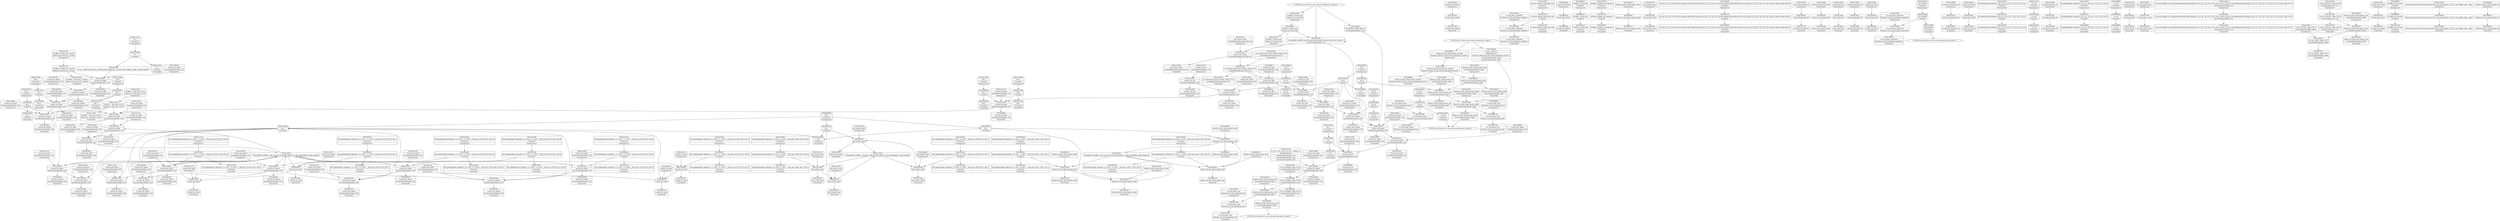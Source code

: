 digraph {
	CE0x3c14480 [shape=record,shape=Mrecord,label="{CE0x3c14480|current_sid:_call|security/selinux/hooks.c,218|*SummSink*}"]
	CE0x3c0ea80 [shape=record,shape=Mrecord,label="{CE0x3c0ea80|current_sid:_do.body|*SummSource*}"]
	CE0x3c07a30 [shape=record,shape=Mrecord,label="{CE0x3c07a30|current_sid:_tmp15|security/selinux/hooks.c,218}"]
	CE0x3c2c200 [shape=record,shape=Mrecord,label="{CE0x3c2c200|i64_1|*Constant*}"]
	CE0x3c36470 [shape=record,shape=Mrecord,label="{CE0x3c36470|avc_has_perm:_auditdata|Function::avc_has_perm&Arg::auditdata::|*SummSource*}"]
	CE0x3c11a70 [shape=record,shape=Mrecord,label="{CE0x3c11a70|current_sid:_tmp3|*SummSource*}"]
	CE0x3bf3820 [shape=record,shape=Mrecord,label="{CE0x3bf3820|selinux_tun_dev_attach_queue:_tmp}"]
	CE0x3bfe2c0 [shape=record,shape=Mrecord,label="{CE0x3bfe2c0|current_sid:_if.then}"]
	CE0x3c05420 [shape=record,shape=Mrecord,label="{CE0x3c05420|selinux_tun_dev_attach_queue:_tmp5|security/selinux/hooks.c,4669}"]
	CE0x3c08a50 [shape=record,shape=Mrecord,label="{CE0x3c08a50|i64*_getelementptr_inbounds_(_2_x_i64_,_2_x_i64_*___llvm_gcov_ctr98,_i64_0,_i64_1)|*Constant*|*SummSource*}"]
	CE0x3c2ed40 [shape=record,shape=Mrecord,label="{CE0x3c2ed40|current_sid:_security|security/selinux/hooks.c,218}"]
	CE0x3c2fb30 [shape=record,shape=Mrecord,label="{CE0x3c2fb30|current_sid:_tmp23|security/selinux/hooks.c,218|*SummSink*}"]
	CE0x3c1a7d0 [shape=record,shape=Mrecord,label="{CE0x3c1a7d0|GLOBAL:___llvm_gcov_ctr125|Global_var:__llvm_gcov_ctr125|*SummSink*}"]
	CE0x3c282d0 [shape=record,shape=Mrecord,label="{CE0x3c282d0|current_sid:_tobool|security/selinux/hooks.c,218}"]
	CE0x3c2f5b0 [shape=record,shape=Mrecord,label="{CE0x3c2f5b0|current_sid:_tmp22|security/selinux/hooks.c,218|*SummSink*}"]
	CE0x3bfba20 [shape=record,shape=Mrecord,label="{CE0x3bfba20|GLOBAL:_current_sid|*Constant*}"]
	CE0x3bfbce0 [shape=record,shape=Mrecord,label="{CE0x3bfbce0|i32_0|*Constant*|*SummSink*}"]
	CE0x3c4ef70 [shape=record,shape=Mrecord,label="{CE0x3c4ef70|get_current:_tmp3}"]
	CE0x3c2b600 [shape=record,shape=Mrecord,label="{CE0x3c2b600|get_current:_tmp2|*SummSource*}"]
	CE0x3c2aef0 [shape=record,shape=Mrecord,label="{CE0x3c2aef0|current_sid:_tmp20|security/selinux/hooks.c,218}"]
	CE0x3c1e9e0 [shape=record,shape=Mrecord,label="{CE0x3c1e9e0|current_sid:_call|security/selinux/hooks.c,218}"]
	CE0x3c2ea30 [shape=record,shape=Mrecord,label="{CE0x3c2ea30|i32_22|*Constant*|*SummSource*}"]
	CE0x3c16d60 [shape=record,shape=Mrecord,label="{CE0x3c16d60|current_sid:_tmp12|security/selinux/hooks.c,218|*SummSink*}"]
	CE0x3c2e730 [shape=record,shape=Mrecord,label="{CE0x3c2e730|current_sid:_tmp21|security/selinux/hooks.c,218|*SummSink*}"]
	CE0x3c07260 [shape=record,shape=Mrecord,label="{CE0x3c07260|GLOBAL:_lockdep_rcu_suspicious|*Constant*|*SummSource*}"]
	CE0x3c00810 [shape=record,shape=Mrecord,label="{CE0x3c00810|selinux_tun_dev_attach_queue:_entry|*SummSource*}"]
	CE0x3c5d9c0 [shape=record,shape=Mrecord,label="{CE0x3c5d9c0|i64*_getelementptr_inbounds_(_2_x_i64_,_2_x_i64_*___llvm_gcov_ctr98,_i64_0,_i64_0)|*Constant*|*SummSource*}"]
	CE0x3c22290 [shape=record,shape=Mrecord,label="{CE0x3c22290|get_current:_entry}"]
	CE0x3c13bf0 [shape=record,shape=Mrecord,label="{CE0x3c13bf0|i64_3|*Constant*|*SummSource*}"]
	CE0x3c18170 [shape=record,shape=Mrecord,label="{CE0x3c18170|current_sid:_tmp11|security/selinux/hooks.c,218|*SummSource*}"]
	CE0x3c09660 [shape=record,shape=Mrecord,label="{CE0x3c09660|selinux_tun_dev_attach_queue:_tmp4|security/selinux/hooks.c,4667|*SummSource*}"]
	CE0x3c22450 [shape=record,shape=Mrecord,label="{CE0x3c22450|get_current:_entry|*SummSink*}"]
	CE0x3c08840 [shape=record,shape=Mrecord,label="{CE0x3c08840|_ret_i32_%tmp24,_!dbg_!27742|security/selinux/hooks.c,220|*SummSink*}"]
	CE0x34f60d0 [shape=record,shape=Mrecord,label="{CE0x34f60d0|i32_(i32,_i32,_i16,_i32,_%struct.common_audit_data*)*_bitcast_(i32_(i32,_i32,_i16,_i32,_%struct.common_audit_data.495*)*_avc_has_perm_to_i32_(i32,_i32,_i16,_i32,_%struct.common_audit_data*)*)|*Constant*|*SummSource*}"]
	CE0x3c09fd0 [shape=record,shape=Mrecord,label="{CE0x3c09fd0|current_sid:_sid|security/selinux/hooks.c,220|*SummSink*}"]
	CE0x3c14ca0 [shape=record,shape=Mrecord,label="{CE0x3c14ca0|current_sid:_tmp16|security/selinux/hooks.c,218|*SummSource*}"]
	CE0x3c77c10 [shape=record,shape=Mrecord,label="{CE0x3c77c10|_call_void_mcount()_#3|*SummSink*}"]
	CE0x3c08e70 [shape=record,shape=Mrecord,label="{CE0x3c08e70|get_current:_tmp1|*SummSink*}"]
	CE0x3c1b360 [shape=record,shape=Mrecord,label="{CE0x3c1b360|current_sid:_tmp17|security/selinux/hooks.c,218|*SummSource*}"]
	CE0x3c22120 [shape=record,shape=Mrecord,label="{CE0x3c22120|current_sid:_call4|security/selinux/hooks.c,218}"]
	CE0x3c0af40 [shape=record,shape=Mrecord,label="{CE0x3c0af40|i32_0|*Constant*}"]
	CE0x3c28450 [shape=record,shape=Mrecord,label="{CE0x3c28450|i64_3|*Constant*}"]
	CE0x3c227b0 [shape=record,shape=Mrecord,label="{CE0x3c227b0|_ret_%struct.task_struct*_%tmp4,_!dbg_!27714|./arch/x86/include/asm/current.h,14|*SummSink*}"]
	CE0x3bfb000 [shape=record,shape=Mrecord,label="{CE0x3bfb000|i64_1|*Constant*|*SummSource*}"]
	CE0x3bf98c0 [shape=record,shape=Mrecord,label="{CE0x3bf98c0|selinux_tun_dev_attach_queue:_entry}"]
	CE0x3c0ed60 [shape=record,shape=Mrecord,label="{CE0x3c0ed60|current_sid:_land.lhs.true2|*SummSource*}"]
	CE0x3c1dea0 [shape=record,shape=Mrecord,label="{CE0x3c1dea0|get_current:_bb|*SummSink*}"]
	CE0x3bfe380 [shape=record,shape=Mrecord,label="{CE0x3bfe380|current_sid:_if.then|*SummSource*}"]
	CE0x3c80010 [shape=record,shape=Mrecord,label="{CE0x3c80010|get_current:_tmp1|*SummSource*}"]
	CE0x3c1fe20 [shape=record,shape=Mrecord,label="{CE0x3c1fe20|i64_4|*Constant*}"]
	CE0x3c17310 [shape=record,shape=Mrecord,label="{CE0x3c17310|i64*_getelementptr_inbounds_(_11_x_i64_,_11_x_i64_*___llvm_gcov_ctr125,_i64_0,_i64_0)|*Constant*|*SummSink*}"]
	CE0x3c2f340 [shape=record,shape=Mrecord,label="{CE0x3c2f340|current_sid:_tmp22|security/selinux/hooks.c,218}"]
	CE0x3c13e70 [shape=record,shape=Mrecord,label="{CE0x3c13e70|current_sid:_tmp4|security/selinux/hooks.c,218|*SummSource*}"]
	CE0x3bfeff0 [shape=record,shape=Mrecord,label="{CE0x3bfeff0|current_sid:_call4|security/selinux/hooks.c,218|*SummSource*}"]
	CE0x3c1a760 [shape=record,shape=Mrecord,label="{CE0x3c1a760|i64*_getelementptr_inbounds_(_11_x_i64_,_11_x_i64_*___llvm_gcov_ctr125,_i64_0,_i64_6)|*Constant*|*SummSink*}"]
	CE0x3c2b740 [shape=record,shape=Mrecord,label="{CE0x3c2b740|current_sid:_tmp5|security/selinux/hooks.c,218|*SummSource*}"]
	CE0x3c0d010 [shape=record,shape=Mrecord,label="{CE0x3c0d010|current_sid:_tmp19|security/selinux/hooks.c,218}"]
	CE0x3c03c50 [shape=record,shape=Mrecord,label="{CE0x3c03c50|current_sid:_tobool1|security/selinux/hooks.c,218|*SummSource*}"]
	CE0x3c0a730 [shape=record,shape=Mrecord,label="{CE0x3c0a730|current_sid:_tmp21|security/selinux/hooks.c,218|*SummSource*}"]
	CE0x3c4e350 [shape=record,shape=Mrecord,label="{CE0x3c4e350|i64*_getelementptr_inbounds_(_2_x_i64_,_2_x_i64_*___llvm_gcov_ctr98,_i64_0,_i64_1)|*Constant*|*SummSink*}"]
	CE0x3c0b780 [shape=record,shape=Mrecord,label="{CE0x3c0b780|current_sid:_tmp13|security/selinux/hooks.c,218|*SummSink*}"]
	CE0x3c1d200 [shape=record,shape=Mrecord,label="{CE0x3c1d200|i64*_getelementptr_inbounds_(_11_x_i64_,_11_x_i64_*___llvm_gcov_ctr125,_i64_0,_i64_0)|*Constant*|*SummSource*}"]
	CE0x3c2b500 [shape=record,shape=Mrecord,label="{CE0x3c2b500|current_sid:_tmp20|security/selinux/hooks.c,218|*SummSink*}"]
	CE0x3c1a8b0 [shape=record,shape=Mrecord,label="{CE0x3c1a8b0|current_sid:_tmp5|security/selinux/hooks.c,218}"]
	CE0x3c162f0 [shape=record,shape=Mrecord,label="{CE0x3c162f0|_call_void_mcount()_#3|*SummSink*}"]
	"CONST[source:0(mediator),value:2(dynamic)][purpose:{object}]"
	CE0x3c20230 [shape=record,shape=Mrecord,label="{CE0x3c20230|current_sid:_entry}"]
	"CONST[source:1(input),value:2(dynamic)][purpose:{object}]"
	CE0x3c399d0 [shape=record,shape=Mrecord,label="{CE0x3c399d0|i32_4194304|*Constant*|*SummSink*}"]
	CE0x3c08dc0 [shape=record,shape=Mrecord,label="{CE0x3c08dc0|current_sid:_land.lhs.true|*SummSink*}"]
	CE0x3c2a290 [shape=record,shape=Mrecord,label="{CE0x3c2a290|GLOBAL:_current_task|Global_var:current_task|*SummSource*}"]
	CE0x3c04df0 [shape=record,shape=Mrecord,label="{CE0x3c04df0|selinux_tun_dev_attach_queue:_security|Function::selinux_tun_dev_attach_queue&Arg::security::}"]
	CE0x3c157e0 [shape=record,shape=Mrecord,label="{CE0x3c157e0|current_sid:_do.body}"]
	CE0x3c3d060 [shape=record,shape=Mrecord,label="{CE0x3c3d060|current_sid:_if.end|*SummSource*}"]
	CE0x3c1c8a0 [shape=record,shape=Mrecord,label="{CE0x3c1c8a0|current_sid:_tmp14|security/selinux/hooks.c,218|*SummSource*}"]
	CE0x3c13e00 [shape=record,shape=Mrecord,label="{CE0x3c13e00|i64_2|*Constant*|*SummSink*}"]
	CE0x3c21e50 [shape=record,shape=Mrecord,label="{CE0x3c21e50|current_sid:_sid|security/selinux/hooks.c,220|*SummSource*}"]
	CE0x3c2b590 [shape=record,shape=Mrecord,label="{CE0x3c2b590|get_current:_tmp2}"]
	CE0x3c1afa0 [shape=record,shape=Mrecord,label="{CE0x3c1afa0|current_sid:_tmp17|security/selinux/hooks.c,218}"]
	CE0x3bf9320 [shape=record,shape=Mrecord,label="{CE0x3bf9320|selinux_tun_dev_attach_queue:_tmp2|*SummSource*}"]
	CE0x34f6060 [shape=record,shape=Mrecord,label="{CE0x34f6060|i32_(i32,_i32,_i16,_i32,_%struct.common_audit_data*)*_bitcast_(i32_(i32,_i32,_i16,_i32,_%struct.common_audit_data.495*)*_avc_has_perm_to_i32_(i32,_i32,_i16,_i32,_%struct.common_audit_data*)*)|*Constant*|*SummSink*}"]
	CE0x3c16600 [shape=record,shape=Mrecord,label="{CE0x3c16600|_call_void_mcount()_#3|*SummSource*}"]
	CE0x3c28c80 [shape=record,shape=Mrecord,label="{CE0x3c28c80|i8*_getelementptr_inbounds_(_45_x_i8_,_45_x_i8_*_.str12,_i32_0,_i32_0)|*Constant*}"]
	CE0x3c744c0 [shape=record,shape=Mrecord,label="{CE0x3c744c0|get_current:_tmp|*SummSource*}"]
	CE0x3c0a140 [shape=record,shape=Mrecord,label="{CE0x3c0a140|current_sid:_cred|security/selinux/hooks.c,218|*SummSink*}"]
	CE0x3bfd690 [shape=record,shape=Mrecord,label="{CE0x3bfd690|selinux_tun_dev_attach_queue:_tmp1|*SummSource*}"]
	CE0x3c1a530 [shape=record,shape=Mrecord,label="{CE0x3c1a530|i64_0|*Constant*|*SummSource*}"]
	CE0x3c20140 [shape=record,shape=Mrecord,label="{CE0x3c20140|current_sid:_tmp9|security/selinux/hooks.c,218|*SummSink*}"]
	CE0x3bf2ca0 [shape=record,shape=Mrecord,label="{CE0x3bf2ca0|selinux_tun_dev_attach_queue:_tmp|*SummSource*}"]
	CE0x3c1b8d0 [shape=record,shape=Mrecord,label="{CE0x3c1b8d0|i32_218|*Constant*}"]
	CE0x3c19b60 [shape=record,shape=Mrecord,label="{CE0x3c19b60|current_sid:_tmp10|security/selinux/hooks.c,218|*SummSource*}"]
	CE0x3c19e80 [shape=record,shape=Mrecord,label="{CE0x3c19e80|_call_void_mcount()_#3|*SummSink*}"]
	CE0x3c182c0 [shape=record,shape=Mrecord,label="{CE0x3c182c0|current_sid:_tmp11|security/selinux/hooks.c,218|*SummSink*}"]
	CE0x3c073a0 [shape=record,shape=Mrecord,label="{CE0x3c073a0|i8*_getelementptr_inbounds_(_25_x_i8_,_25_x_i8_*_.str3,_i32_0,_i32_0)|*Constant*}"]
	CE0x3c01560 [shape=record,shape=Mrecord,label="{CE0x3c01560|current_sid:_tmp6|security/selinux/hooks.c,218}"]
	CE0x3c01260 [shape=record,shape=Mrecord,label="{CE0x3c01260|current_sid:_tmp6|security/selinux/hooks.c,218|*SummSink*}"]
	CE0x3bfcda0 [shape=record,shape=Mrecord,label="{CE0x3bfcda0|GLOBAL:_current_sid|*Constant*|*SummSink*}"]
	CE0x3bffd90 [shape=record,shape=Mrecord,label="{CE0x3bffd90|i1_true|*Constant*|*SummSource*}"]
	CE0x3c004a0 [shape=record,shape=Mrecord,label="{CE0x3c004a0|i64*_getelementptr_inbounds_(_2_x_i64_,_2_x_i64_*___llvm_gcov_ctr411,_i64_0,_i64_1)|*Constant*|*SummSink*}"]
	CE0x3c0c9f0 [shape=record,shape=Mrecord,label="{CE0x3c0c9f0|current_sid:_tmp19|security/selinux/hooks.c,218|*SummSource*}"]
	CE0x3c1b3d0 [shape=record,shape=Mrecord,label="{CE0x3c1b3d0|current_sid:_tmp17|security/selinux/hooks.c,218|*SummSink*}"]
	CE0x3c00150 [shape=record,shape=Mrecord,label="{CE0x3c00150|i64*_getelementptr_inbounds_(_2_x_i64_,_2_x_i64_*___llvm_gcov_ctr411,_i64_0,_i64_0)|*Constant*|*SummSource*}"]
	CE0x3c38700 [shape=record,shape=Mrecord,label="{CE0x3c38700|%struct.common_audit_data*_null|*Constant*}"]
	CE0x3c16fc0 [shape=record,shape=Mrecord,label="{CE0x3c16fc0|i64*_getelementptr_inbounds_(_11_x_i64_,_11_x_i64_*___llvm_gcov_ctr125,_i64_0,_i64_6)|*Constant*}"]
	CE0x3c3bd30 [shape=record,shape=Mrecord,label="{CE0x3c3bd30|current_sid:_if.end|*SummSink*}"]
	CE0x3bfded0 [shape=record,shape=Mrecord,label="{CE0x3bfded0|i64*_getelementptr_inbounds_(_2_x_i64_,_2_x_i64_*___llvm_gcov_ctr411,_i64_0,_i64_1)|*Constant*|*SummSource*}"]
	CE0x3c185b0 [shape=record,shape=Mrecord,label="{CE0x3c185b0|current_sid:_tmp12|security/selinux/hooks.c,218|*SummSource*}"]
	CE0x3c13d20 [shape=record,shape=Mrecord,label="{CE0x3c13d20|i64_2|*Constant*}"]
	CE0x3c2ac90 [shape=record,shape=Mrecord,label="{CE0x3c2ac90|i64*_getelementptr_inbounds_(_11_x_i64_,_11_x_i64_*___llvm_gcov_ctr125,_i64_0,_i64_10)|*Constant*|*SummSink*}"]
	CE0x3c0cc70 [shape=record,shape=Mrecord,label="{CE0x3c0cc70|current_sid:_tmp18|security/selinux/hooks.c,218|*SummSource*}"]
	CE0x3c2fd50 [shape=record,shape=Mrecord,label="{CE0x3c2fd50|i32_1|*Constant*}"]
	CE0x3c18730 [shape=record,shape=Mrecord,label="{CE0x3c18730|current_sid:_bb|*SummSource*}"]
	CE0x3c1ddc0 [shape=record,shape=Mrecord,label="{CE0x3c1ddc0|get_current:_bb|*SummSource*}"]
	CE0x3c1e8e0 [shape=record,shape=Mrecord,label="{CE0x3c1e8e0|current_sid:_tmp2|*SummSink*}"]
	CE0x3c2e900 [shape=record,shape=Mrecord,label="{CE0x3c2e900|i32_22|*Constant*}"]
	CE0x3bfb810 [shape=record,shape=Mrecord,label="{CE0x3bfb810|GLOBAL:_current_sid|*Constant*|*SummSource*}"]
	CE0x3c09d10 [shape=record,shape=Mrecord,label="{CE0x3c09d10|i32_78|*Constant*|*SummSink*}"]
	CE0x3bfe800 [shape=record,shape=Mrecord,label="{CE0x3bfe800|i64*_getelementptr_inbounds_(_11_x_i64_,_11_x_i64_*___llvm_gcov_ctr125,_i64_0,_i64_1)|*Constant*|*SummSink*}"]
	CE0x3bfb610 [shape=record,shape=Mrecord,label="{CE0x3bfb610|selinux_tun_dev_attach_queue:_security|Function::selinux_tun_dev_attach_queue&Arg::security::|*SummSource*}"]
	CE0x3c05790 [shape=record,shape=Mrecord,label="{CE0x3c05790|current_sid:_tmp8|security/selinux/hooks.c,218|*SummSink*}"]
	CE0x3c00c20 [shape=record,shape=Mrecord,label="{CE0x3c00c20|current_sid:_tmp1|*SummSink*}"]
	CE0x3c072f0 [shape=record,shape=Mrecord,label="{CE0x3c072f0|GLOBAL:_lockdep_rcu_suspicious|*Constant*|*SummSink*}"]
	CE0x3c20a20 [shape=record,shape=Mrecord,label="{CE0x3c20a20|selinux_tun_dev_attach_queue:_tmp3|*SummSink*}"]
	"CONST[source:2(external),value:2(dynamic)][purpose:{subject}]"
	CE0x3c21d30 [shape=record,shape=Mrecord,label="{CE0x3c21d30|get_current:_tmp4|./arch/x86/include/asm/current.h,14|*SummSink*}"]
	CE0x3c71680 [shape=record,shape=Mrecord,label="{CE0x3c71680|get_current:_tmp}"]
	CE0x3c020a0 [shape=record,shape=Mrecord,label="{CE0x3c020a0|avc_has_perm:_entry|*SummSource*}"]
	CE0x3c00760 [shape=record,shape=Mrecord,label="{CE0x3c00760|selinux_tun_dev_attach_queue:_tmp1}"]
	CE0x3c01d30 [shape=record,shape=Mrecord,label="{CE0x3c01d30|i16_49|*Constant*}"]
	CE0x3c35160 [shape=record,shape=Mrecord,label="{CE0x3c35160|avc_has_perm:_auditdata|Function::avc_has_perm&Arg::auditdata::|*SummSink*}"]
	CE0x3c29c60 [shape=record,shape=Mrecord,label="{CE0x3c29c60|GLOBAL:_current_sid.__warned|Global_var:current_sid.__warned|*SummSink*}"]
	CE0x3c177a0 [shape=record,shape=Mrecord,label="{CE0x3c177a0|GLOBAL:_current_sid.__warned|Global_var:current_sid.__warned}"]
	CE0x3c09f60 [shape=record,shape=Mrecord,label="{CE0x3c09f60|current_sid:_cred|security/selinux/hooks.c,218}"]
	CE0x3c716f0 [shape=record,shape=Mrecord,label="{CE0x3c716f0|COLLAPSED:_GCMRE___llvm_gcov_ctr98_internal_global_2_x_i64_zeroinitializer:_elem_0:default:}"]
	CE0x3bfe760 [shape=record,shape=Mrecord,label="{CE0x3bfe760|i64*_getelementptr_inbounds_(_11_x_i64_,_11_x_i64_*___llvm_gcov_ctr125,_i64_0,_i64_1)|*Constant*|*SummSource*}"]
	CE0x3c0fbf0 [shape=record,shape=Mrecord,label="{CE0x3c0fbf0|i64_0|*Constant*}"]
	CE0x3c27bf0 [shape=record,shape=Mrecord,label="{CE0x3c27bf0|0:_i8,_:_GCMR_current_sid.__warned_internal_global_i8_0,_section_.data.unlikely_,_align_1:_elem_0:default:}"]
	CE0x3c1cbc0 [shape=record,shape=Mrecord,label="{CE0x3c1cbc0|_call_void_mcount()_#3}"]
	CE0x3c290a0 [shape=record,shape=Mrecord,label="{CE0x3c290a0|i64*_getelementptr_inbounds_(_11_x_i64_,_11_x_i64_*___llvm_gcov_ctr125,_i64_0,_i64_9)|*Constant*}"]
	CE0x3bf38d0 [shape=record,shape=Mrecord,label="{CE0x3bf38d0|i32_0|*Constant*|*SummSource*}"]
	CE0x3c1fe90 [shape=record,shape=Mrecord,label="{CE0x3c1fe90|i64_4|*Constant*|*SummSource*}"]
	CE0x3c15fe0 [shape=record,shape=Mrecord,label="{CE0x3c15fe0|_call_void_lockdep_rcu_suspicious(i8*_getelementptr_inbounds_(_25_x_i8_,_25_x_i8_*_.str3,_i32_0,_i32_0),_i32_218,_i8*_getelementptr_inbounds_(_45_x_i8_,_45_x_i8_*_.str12,_i32_0,_i32_0))_#10,_!dbg_!27727|security/selinux/hooks.c,218}"]
	CE0x3bfe870 [shape=record,shape=Mrecord,label="{CE0x3bfe870|current_sid:_tmp2}"]
	CE0x3c33ec0 [shape=record,shape=Mrecord,label="{CE0x3c33ec0|_ret_i32_%call1,_!dbg_!27717|security/selinux/hooks.c,4669}"]
	CE0x3c08c00 [shape=record,shape=Mrecord,label="{CE0x3c08c00|current_sid:_do.end|*SummSink*}"]
	CE0x3c1ca10 [shape=record,shape=Mrecord,label="{CE0x3c1ca10|current_sid:_tmp14|security/selinux/hooks.c,218|*SummSink*}"]
	CE0x3bfff00 [shape=record,shape=Mrecord,label="{CE0x3bfff00|i1_true|*Constant*|*SummSink*}"]
	CE0x3c2c270 [shape=record,shape=Mrecord,label="{CE0x3c2c270|get_current:_tmp1}"]
	CE0x3c1ffa0 [shape=record,shape=Mrecord,label="{CE0x3c1ffa0|current_sid:_tmp9|security/selinux/hooks.c,218}"]
	CE0x3c18430 [shape=record,shape=Mrecord,label="{CE0x3c18430|current_sid:_tmp12|security/selinux/hooks.c,218}"]
	CE0x3c151c0 [shape=record,shape=Mrecord,label="{CE0x3c151c0|i8_1|*Constant*|*SummSource*}"]
	CE0x3c01000 [shape=record,shape=Mrecord,label="{CE0x3c01000|avc_has_perm:_ssid|Function::avc_has_perm&Arg::ssid::|*SummSink*}"]
	CE0x3c226a0 [shape=record,shape=Mrecord,label="{CE0x3c226a0|_ret_%struct.task_struct*_%tmp4,_!dbg_!27714|./arch/x86/include/asm/current.h,14}"]
	CE0x3c03a90 [shape=record,shape=Mrecord,label="{CE0x3c03a90|selinux_tun_dev_attach_queue:_call1|security/selinux/hooks.c,4669|*SummSink*}"]
	CE0x3c14410 [shape=record,shape=Mrecord,label="{CE0x3c14410|current_sid:_call|security/selinux/hooks.c,218|*SummSource*}"]
	CE0x3bffbb0 [shape=record,shape=Mrecord,label="{CE0x3bffbb0|i1_true|*Constant*}"]
	CE0x52b7350 [shape=record,shape=Mrecord,label="{CE0x52b7350|avc_has_perm:_tsid|Function::avc_has_perm&Arg::tsid::|*SummSink*}"]
	CE0x3c2abe0 [shape=record,shape=Mrecord,label="{CE0x3c2abe0|i64*_getelementptr_inbounds_(_11_x_i64_,_11_x_i64_*___llvm_gcov_ctr125,_i64_0,_i64_10)|*Constant*|*SummSource*}"]
	CE0x3bfc350 [shape=record,shape=Mrecord,label="{CE0x3bfc350|avc_has_perm:_tclass|Function::avc_has_perm&Arg::tclass::|*SummSource*}"]
	CE0x3c1d430 [shape=record,shape=Mrecord,label="{CE0x3c1d430|current_sid:_tmp}"]
	CE0x3c01970 [shape=record,shape=Mrecord,label="{CE0x3c01970|i64*_getelementptr_inbounds_(_11_x_i64_,_11_x_i64_*___llvm_gcov_ctr125,_i64_0,_i64_8)|*Constant*|*SummSource*}"]
	CE0x3bff580 [shape=record,shape=Mrecord,label="{CE0x3bff580|GLOBAL:_get_current|*Constant*|*SummSource*}"]
	CE0x3c28e50 [shape=record,shape=Mrecord,label="{CE0x3c28e50|i8*_getelementptr_inbounds_(_45_x_i8_,_45_x_i8_*_.str12,_i32_0,_i32_0)|*Constant*|*SummSink*}"]
	CE0x3c1b6b0 [shape=record,shape=Mrecord,label="{CE0x3c1b6b0|i8*_getelementptr_inbounds_(_25_x_i8_,_25_x_i8_*_.str3,_i32_0,_i32_0)|*Constant*|*SummSink*}"]
	CE0x3c2f7e0 [shape=record,shape=Mrecord,label="{CE0x3c2f7e0|current_sid:_tmp23|security/selinux/hooks.c,218}"]
	CE0x3c07b10 [shape=record,shape=Mrecord,label="{CE0x3c07b10|current_sid:_tmp15|security/selinux/hooks.c,218|*SummSink*}"]
	CE0x3c01800 [shape=record,shape=Mrecord,label="{CE0x3c01800|selinux_tun_dev_attach_queue:_sid|security/selinux/hooks.c,4669|*SummSource*}"]
	CE0x3c03fe0 [shape=record,shape=Mrecord,label="{CE0x3c03fe0|selinux_tun_dev_attach_queue:_sid|security/selinux/hooks.c,4669|*SummSink*}"]
	CE0x3c1d8a0 [shape=record,shape=Mrecord,label="{CE0x3c1d8a0|current_sid:_tmp24|security/selinux/hooks.c,220}"]
	CE0x3c23290 [shape=record,shape=Mrecord,label="{CE0x3c23290|_ret_i32_%tmp24,_!dbg_!27742|security/selinux/hooks.c,220|*SummSource*}"]
	CE0x3c05cd0 [shape=record,shape=Mrecord,label="{CE0x3c05cd0|current_sid:_tmp7|security/selinux/hooks.c,218|*SummSource*}"]
	CE0x3c28de0 [shape=record,shape=Mrecord,label="{CE0x3c28de0|i8*_getelementptr_inbounds_(_45_x_i8_,_45_x_i8_*_.str12,_i32_0,_i32_0)|*Constant*|*SummSource*}"]
	CE0x3c77b40 [shape=record,shape=Mrecord,label="{CE0x3c77b40|get_current:_tmp2|*SummSink*}"]
	CE0x3bfc8d0 [shape=record,shape=Mrecord,label="{CE0x3bfc8d0|i64*_getelementptr_inbounds_(_2_x_i64_,_2_x_i64_*___llvm_gcov_ctr411,_i64_0,_i64_1)|*Constant*}"]
	CE0x3c1c720 [shape=record,shape=Mrecord,label="{CE0x3c1c720|current_sid:_tmp14|security/selinux/hooks.c,218}"]
	CE0x3c24280 [shape=record,shape=Mrecord,label="{CE0x3c24280|%struct.task_struct*_(%struct.task_struct**)*_asm_movq_%gs:$_1:P_,$0_,_r,im,_dirflag_,_fpsr_,_flags_|*SummSink*}"]
	"CONST[source:0(mediator),value:2(dynamic)][purpose:{subject}]"
	CE0x3c19a30 [shape=record,shape=Mrecord,label="{CE0x3c19a30|current_sid:_tmp10|security/selinux/hooks.c,218}"]
	CE0x3c2b910 [shape=record,shape=Mrecord,label="{CE0x3c2b910|_call_void_mcount()_#3|*SummSource*}"]
	CE0x3c05690 [shape=record,shape=Mrecord,label="{CE0x3c05690|current_sid:_tmp8|security/selinux/hooks.c,218|*SummSource*}"]
	CE0x3c31660 [shape=record,shape=Mrecord,label="{CE0x3c31660|i64*_getelementptr_inbounds_(_2_x_i64_,_2_x_i64_*___llvm_gcov_ctr98,_i64_0,_i64_0)|*Constant*|*SummSink*}"]
	CE0x3c4fa20 [shape=record,shape=Mrecord,label="{CE0x3c4fa20|GLOBAL:_current_task|Global_var:current_task}"]
	CE0x3c31190 [shape=record,shape=Mrecord,label="{CE0x3c31190|0:_i32,_4:_i32,_8:_i32,_12:_i32,_:_CMRE_4,8_|*MultipleSource*|security/selinux/hooks.c,218|security/selinux/hooks.c,218|security/selinux/hooks.c,220}"]
	CE0x3c2f4b0 [shape=record,shape=Mrecord,label="{CE0x3c2f4b0|current_sid:_tmp22|security/selinux/hooks.c,218|*SummSource*}"]
	CE0x3c39a40 [shape=record,shape=Mrecord,label="{CE0x3c39a40|i32_4194304|*Constant*|*SummSource*}"]
	CE0x3bff400 [shape=record,shape=Mrecord,label="{CE0x3bff400|GLOBAL:_get_current|*Constant*}"]
	CE0x3c2a9f0 [shape=record,shape=Mrecord,label="{CE0x3c2a9f0|i64*_getelementptr_inbounds_(_11_x_i64_,_11_x_i64_*___llvm_gcov_ctr125,_i64_0,_i64_10)|*Constant*}"]
	CE0x3c17140 [shape=record,shape=Mrecord,label="{CE0x3c17140|i64*_getelementptr_inbounds_(_11_x_i64_,_11_x_i64_*___llvm_gcov_ctr125,_i64_0,_i64_6)|*Constant*|*SummSource*}"]
	CE0x3c14e10 [shape=record,shape=Mrecord,label="{CE0x3c14e10|current_sid:_tmp16|security/selinux/hooks.c,218|*SummSink*}"]
	CE0x3c119d0 [shape=record,shape=Mrecord,label="{CE0x3c119d0|current_sid:_tmp3}"]
	CE0x3c07500 [shape=record,shape=Mrecord,label="{CE0x3c07500|selinux_tun_dev_attach_queue:_tmp3|*SummSource*}"]
	CE0x3c07aa0 [shape=record,shape=Mrecord,label="{CE0x3c07aa0|current_sid:_tmp15|security/selinux/hooks.c,218|*SummSource*}"]
	CE0x3c1d830 [shape=record,shape=Mrecord,label="{CE0x3c1d830|i64*_getelementptr_inbounds_(_2_x_i64_,_2_x_i64_*___llvm_gcov_ctr98,_i64_0,_i64_0)|*Constant*}"]
	CE0x3c35240 [shape=record,shape=Mrecord,label="{CE0x3c35240|_ret_i32_%retval.0,_!dbg_!27728|security/selinux/avc.c,775|*SummSink*}"]
	CE0x3c0e100 [shape=record,shape=Mrecord,label="{CE0x3c0e100|i8*_getelementptr_inbounds_(_25_x_i8_,_25_x_i8_*_.str3,_i32_0,_i32_0)|*Constant*|*SummSource*}"]
	CE0x3c0b710 [shape=record,shape=Mrecord,label="{CE0x3c0b710|current_sid:_tmp13|security/selinux/hooks.c,218|*SummSource*}"]
	CE0x3c092e0 [shape=record,shape=Mrecord,label="{CE0x3c092e0|i64*_getelementptr_inbounds_(_2_x_i64_,_2_x_i64_*___llvm_gcov_ctr98,_i64_0,_i64_1)|*Constant*}"]
	CE0x590b8f0 [shape=record,shape=Mrecord,label="{CE0x590b8f0|avc_has_perm:_tsid|Function::avc_has_perm&Arg::tsid::|*SummSource*}"]
	CE0x3c39960 [shape=record,shape=Mrecord,label="{CE0x3c39960|i32_4194304|*Constant*}"]
	CE0x3c4fad0 [shape=record,shape=Mrecord,label="{CE0x3c4fad0|%struct.task_struct*_(%struct.task_struct**)*_asm_movq_%gs:$_1:P_,$0_,_r,im,_dirflag_,_fpsr_,_flags_}"]
	CE0x3c044d0 [shape=record,shape=Mrecord,label="{CE0x3c044d0|i64_1|*Constant*|*SummSink*}"]
	CE0x3bfcf00 [shape=record,shape=Mrecord,label="{CE0x3bfcf00|selinux_tun_dev_attach_queue:_tmp1|*SummSink*}"]
	CE0x3c15770 [shape=record,shape=Mrecord,label="{CE0x3c15770|_ret_i32_%call1,_!dbg_!27717|security/selinux/hooks.c,4669|*SummSink*}"]
	CE0x3c279a0 [shape=record,shape=Mrecord,label="{CE0x3c279a0|current_sid:_tmp8|security/selinux/hooks.c,218}"]
	CE0x3c17920 [shape=record,shape=Mrecord,label="{CE0x3c17920|GLOBAL:_current_sid.__warned|Global_var:current_sid.__warned|*SummSource*}"]
	CE0x3c20070 [shape=record,shape=Mrecord,label="{CE0x3c20070|current_sid:_tmp9|security/selinux/hooks.c,218|*SummSource*}"]
	CE0x3c1d990 [shape=record,shape=Mrecord,label="{CE0x3c1d990|current_sid:_tmp24|security/selinux/hooks.c,220|*SummSource*}"]
	CE0x3c3cf40 [shape=record,shape=Mrecord,label="{CE0x3c3cf40|current_sid:_if.end}"]
	CE0x3c351d0 [shape=record,shape=Mrecord,label="{CE0x3c351d0|current_sid:_do.end}"]
	CE0x3c22570 [shape=record,shape=Mrecord,label="{CE0x3c22570|_ret_%struct.task_struct*_%tmp4,_!dbg_!27714|./arch/x86/include/asm/current.h,14|*SummSource*}"]
	CE0x3bfa230 [shape=record,shape=Mrecord,label="{CE0x3bfa230|selinux_tun_dev_attach_queue:_tmp5|security/selinux/hooks.c,4669|*SummSink*}"]
	CE0x3c28340 [shape=record,shape=Mrecord,label="{CE0x3c28340|current_sid:_tobool|security/selinux/hooks.c,218|*SummSink*}"]
	CE0x3bfda00 [shape=record,shape=Mrecord,label="{CE0x3bfda00|COLLAPSED:_GCMRE___llvm_gcov_ctr411_internal_global_2_x_i64_zeroinitializer:_elem_0:default:}"]
	CE0x3c2f1c0 [shape=record,shape=Mrecord,label="{CE0x3c2f1c0|COLLAPSED:_CMRE:_elem_0::|security/selinux/hooks.c,218}"]
	CE0x3c22370 [shape=record,shape=Mrecord,label="{CE0x3c22370|get_current:_entry|*SummSource*}"]
	CE0x3c63720 [shape=record,shape=Mrecord,label="{CE0x3c63720|get_current:_tmp3|*SummSink*}"]
	CE0x3c18840 [shape=record,shape=Mrecord,label="{CE0x3c18840|current_sid:_bb|*SummSink*}"]
	CE0x3c2f960 [shape=record,shape=Mrecord,label="{CE0x3c2f960|current_sid:_tmp23|security/selinux/hooks.c,218|*SummSource*}"]
	CE0x3bfd530 [shape=record,shape=Mrecord,label="{CE0x3bfd530|selinux_tun_dev_attach_queue:_bb|*SummSink*}"]
	CE0x5b78980 [shape=record,shape=Mrecord,label="{CE0x5b78980|avc_has_perm:_tclass|Function::avc_has_perm&Arg::tclass::}"]
	CE0x3c2a410 [shape=record,shape=Mrecord,label="{CE0x3c2a410|GLOBAL:_current_task|Global_var:current_task|*SummSink*}"]
	CE0x3c2ee00 [shape=record,shape=Mrecord,label="{CE0x3c2ee00|current_sid:_security|security/selinux/hooks.c,218|*SummSource*}"]
	CE0x3c23060 [shape=record,shape=Mrecord,label="{CE0x3c23060|i64_5|*Constant*|*SummSource*}"]
	CE0x3c1e870 [shape=record,shape=Mrecord,label="{CE0x3c1e870|current_sid:_tmp2|*SummSource*}"]
	CE0x3c07010 [shape=record,shape=Mrecord,label="{CE0x3c07010|GLOBAL:_lockdep_rcu_suspicious|*Constant*}"]
	CE0x3c1f1b0 [shape=record,shape=Mrecord,label="{CE0x3c1f1b0|i32_0|*Constant*}"]
	CE0x3c11b80 [shape=record,shape=Mrecord,label="{CE0x3c11b80|current_sid:_tmp3|*SummSink*}"]
	CE0x3c00a30 [shape=record,shape=Mrecord,label="{CE0x3c00a30|current_sid:_tmp1|*SummSource*}"]
	CE0x3c003f0 [shape=record,shape=Mrecord,label="{CE0x3c003f0|selinux_tun_dev_attach_queue:_tmp5|security/selinux/hooks.c,4669|*SummSource*}"]
	CE0x3c33f30 [shape=record,shape=Mrecord,label="{CE0x3c33f30|_ret_i32_%call1,_!dbg_!27717|security/selinux/hooks.c,4669|*SummSource*}"]
	CE0x3c4e2c0 [shape=record,shape=Mrecord,label="{CE0x3c4e2c0|get_current:_tmp|*SummSink*}"]
	CE0x3c01100 [shape=record,shape=Mrecord,label="{CE0x3c01100|current_sid:_tmp6|security/selinux/hooks.c,218|*SummSource*}"]
	CE0x3c0b6a0 [shape=record,shape=Mrecord,label="{CE0x3c0b6a0|current_sid:_tmp13|security/selinux/hooks.c,218}"]
	CE0x3bfe220 [shape=record,shape=Mrecord,label="{CE0x3bfe220|selinux_tun_dev_attach_queue:_tmp4|security/selinux/hooks.c,4667}"]
	CE0x3c0a0d0 [shape=record,shape=Mrecord,label="{CE0x3c0a0d0|current_sid:_cred|security/selinux/hooks.c,218|*SummSource*}"]
	CE0x3c15d30 [shape=record,shape=Mrecord,label="{CE0x3c15d30|i8_1|*Constant*|*SummSink*}"]
	CE0x3c352b0 [shape=record,shape=Mrecord,label="{CE0x3c352b0|_ret_i32_%retval.0,_!dbg_!27728|security/selinux/avc.c,775|*SummSource*}"]
	CE0x3bfe450 [shape=record,shape=Mrecord,label="{CE0x3bfe450|current_sid:_if.then|*SummSink*}"]
	CE0x3c01e40 [shape=record,shape=Mrecord,label="{CE0x3c01e40|i16_49|*Constant*|*SummSource*}"]
	CE0x3c19d90 [shape=record,shape=Mrecord,label="{CE0x3c19d90|_call_void_mcount()_#3|*SummSource*}"]
	CE0x3c1d4a0 [shape=record,shape=Mrecord,label="{CE0x3c1d4a0|i64_1|*Constant*}"]
	CE0x3c240c0 [shape=record,shape=Mrecord,label="{CE0x3c240c0|%struct.task_struct*_(%struct.task_struct**)*_asm_movq_%gs:$_1:P_,$0_,_r,im,_dirflag_,_fpsr_,_flags_|*SummSource*}"]
	CE0x3c05b40 [shape=record,shape=Mrecord,label="{CE0x3c05b40|current_sid:_tmp7|security/selinux/hooks.c,218}"]
	CE0x3c1ff00 [shape=record,shape=Mrecord,label="{CE0x3c1ff00|i64_4|*Constant*|*SummSink*}"]
	CE0x3c283e0 [shape=record,shape=Mrecord,label="{CE0x3c283e0|i64_3|*Constant*|*SummSink*}"]
	CE0x3c05e00 [shape=record,shape=Mrecord,label="{CE0x3c05e00|current_sid:_tmp7|security/selinux/hooks.c,218|*SummSink*}"]
	CE0x3c30070 [shape=record,shape=Mrecord,label="{CE0x3c30070|i32_1|*Constant*|*SummSink*}"]
	CE0x3c15850 [shape=record,shape=Mrecord,label="{CE0x3c15850|current_sid:_do.end|*SummSource*}"]
	CE0x3c3ab20 [shape=record,shape=Mrecord,label="{CE0x3c3ab20|i16_49|*Constant*|*SummSink*}"]
	CE0x3c033d0 [shape=record,shape=Mrecord,label="{CE0x3c033d0|selinux_tun_dev_attach_queue:_tmp2}"]
	CE0x3bf9660 [shape=record,shape=Mrecord,label="{CE0x3bf9660|selinux_tun_dev_attach_queue:_security|Function::selinux_tun_dev_attach_queue&Arg::security::|*SummSink*}"]
	CE0x3c2ec30 [shape=record,shape=Mrecord,label="{CE0x3c2ec30|i32_22|*Constant*|*SummSink*}"]
	CE0x3c4f040 [shape=record,shape=Mrecord,label="{CE0x3c4f040|get_current:_tmp3|*SummSource*}"]
	CE0x3bfb370 [shape=record,shape=Mrecord,label="{CE0x3bfb370|i64_1|*Constant*}"]
	CE0x3c37560 [shape=record,shape=Mrecord,label="{CE0x3c37560|_ret_i32_%retval.0,_!dbg_!27728|security/selinux/avc.c,775}"]
	CE0x3c0d360 [shape=record,shape=Mrecord,label="{CE0x3c0d360|selinux_tun_dev_attach_queue:_tmp3}"]
	CE0x3c0ecf0 [shape=record,shape=Mrecord,label="{CE0x3c0ecf0|current_sid:_land.lhs.true2}"]
	CE0x3c0a600 [shape=record,shape=Mrecord,label="{CE0x3c0a600|current_sid:_tmp21|security/selinux/hooks.c,218}"]
	CE0x3c03760 [shape=record,shape=Mrecord,label="{CE0x3c03760|current_sid:_tmp5|security/selinux/hooks.c,218|*SummSink*}"]
	CE0x3bfe570 [shape=record,shape=Mrecord,label="{CE0x3bfe570|i64*_getelementptr_inbounds_(_11_x_i64_,_11_x_i64_*___llvm_gcov_ctr125,_i64_0,_i64_0)|*Constant*}"]
	CE0x3c2a570 [shape=record,shape=Mrecord,label="{CE0x3c2a570|current_sid:_land.lhs.true}"]
	CE0x3c374f0 [shape=record,shape=Mrecord,label="{CE0x3c374f0|%struct.common_audit_data*_null|*Constant*|*SummSource*}"]
	CE0x3c09ca0 [shape=record,shape=Mrecord,label="{CE0x3c09ca0|i32_78|*Constant*}"]
	CE0x3c03d80 [shape=record,shape=Mrecord,label="{CE0x3c03d80|current_sid:_tobool1|security/selinux/hooks.c,218|*SummSink*}"]
	CE0x3c09270 [shape=record,shape=Mrecord,label="{CE0x3c09270|selinux_tun_dev_attach_queue:_tmp4|security/selinux/hooks.c,4667|*SummSink*}"]
	CE0x3c0aa30 [shape=record,shape=Mrecord,label="{CE0x3c0aa30|selinux_tun_dev_attach_queue:_call|security/selinux/hooks.c,4669|*SummSource*}"]
	CE0x3c1af30 [shape=record,shape=Mrecord,label="{CE0x3c1af30|i64*_getelementptr_inbounds_(_11_x_i64_,_11_x_i64_*___llvm_gcov_ctr125,_i64_0,_i64_9)|*Constant*|*SummSink*}"]
	CE0x3c221e0 [shape=record,shape=Mrecord,label="{CE0x3c221e0|GLOBAL:_get_current|*Constant*|*SummSink*}"]
	CE0x3bfcb90 [shape=record,shape=Mrecord,label="{CE0x3bfcb90|i64*_getelementptr_inbounds_(_2_x_i64_,_2_x_i64_*___llvm_gcov_ctr411,_i64_0,_i64_0)|*Constant*}"]
	CE0x3c053b0 [shape=record,shape=Mrecord,label="{CE0x3c053b0|0:_i32,_:_CRE_0,4_|*MultipleSource*|Function::selinux_tun_dev_attach_queue&Arg::security::|security/selinux/hooks.c,4669|security/selinux/hooks.c,4667}"]
	CE0x3c2c510 [shape=record,shape=Mrecord,label="{CE0x3c2c510|get_current:_tmp4|./arch/x86/include/asm/current.h,14}"]
	CE0x3c02030 [shape=record,shape=Mrecord,label="{CE0x3c02030|avc_has_perm:_entry|*SummSink*}"]
	CE0x3c039b0 [shape=record,shape=Mrecord,label="{CE0x3c039b0|selinux_tun_dev_attach_queue:_call1|security/selinux/hooks.c,4669|*SummSource*}"]
	CE0x3c03b30 [shape=record,shape=Mrecord,label="{CE0x3c03b30|current_sid:_tobool1|security/selinux/hooks.c,218}"]
	CE0x3c1efb0 [shape=record,shape=Mrecord,label="{CE0x3c1efb0|current_sid:_tobool|security/selinux/hooks.c,218|*SummSource*}"]
	"CONST[source:0(mediator),value:0(static)][purpose:{operation}]"
	CE0x3c02150 [shape=record,shape=Mrecord,label="{CE0x3c02150|selinux_tun_dev_attach_queue:_tmp2|*SummSink*}"]
	CE0x3c1fd30 [shape=record,shape=Mrecord,label="{CE0x3c1fd30|current_sid:_tmp|*SummSink*}"]
	CE0x3bfdd70 [shape=record,shape=Mrecord,label="{CE0x3bfdd70|selinux_tun_dev_attach_queue:_sid|security/selinux/hooks.c,4669}"]
	CE0x3c13ee0 [shape=record,shape=Mrecord,label="{CE0x3c13ee0|GLOBAL:___llvm_gcov_ctr125|Global_var:__llvm_gcov_ctr125}"]
	CE0x3c0afb0 [shape=record,shape=Mrecord,label="{CE0x3c0afb0|_ret_i32_%tmp24,_!dbg_!27742|security/selinux/hooks.c,220}"]
	CE0x3c0cde0 [shape=record,shape=Mrecord,label="{CE0x3c0cde0|current_sid:_tmp18|security/selinux/hooks.c,218|*SummSink*}"]
	CE0x3c02f40 [shape=record,shape=Mrecord,label="{CE0x3c02f40|current_sid:_tmp10|security/selinux/hooks.c,218|*SummSink*}"]
	CE0x3bfb2c0 [shape=record,shape=Mrecord,label="{CE0x3bfb2c0|selinux_tun_dev_attach_queue:_bb}"]
	CE0x3c2fed0 [shape=record,shape=Mrecord,label="{CE0x3c2fed0|i32_1|*Constant*|*SummSource*}"]
	CE0x3c3ad00 [shape=record,shape=Mrecord,label="{CE0x3c3ad00|avc_has_perm:_tclass|Function::avc_has_perm&Arg::tclass::|*SummSink*}"]
	CE0x3c08d00 [shape=record,shape=Mrecord,label="{CE0x3c08d00|current_sid:_land.lhs.true|*SummSource*}"]
	CE0x3c1a640 [shape=record,shape=Mrecord,label="{CE0x3c1a640|i64_0|*Constant*|*SummSink*}"]
	CE0x3c2a480 [shape=record,shape=Mrecord,label="{CE0x3c2a480|current_sid:_land.lhs.true2|*SummSink*}"]
	CE0x3c07ec0 [shape=record,shape=Mrecord,label="{CE0x3c07ec0|current_sid:_tmp16|security/selinux/hooks.c,218}"]
	CE0x3bfb4d0 [shape=record,shape=Mrecord,label="{CE0x3bfb4d0|i64*_getelementptr_inbounds_(_2_x_i64_,_2_x_i64_*___llvm_gcov_ctr411,_i64_0,_i64_0)|*Constant*|*SummSink*}"]
	CE0x3c0cb90 [shape=record,shape=Mrecord,label="{CE0x3c0cb90|current_sid:_tmp18|security/selinux/hooks.c,218}"]
	CE0x3c0a480 [shape=record,shape=Mrecord,label="{CE0x3c0a480|COLLAPSED:_GCMRE_current_task_external_global_%struct.task_struct*:_elem_0::|security/selinux/hooks.c,218}"]
	CE0x3c202a0 [shape=record,shape=Mrecord,label="{CE0x3c202a0|current_sid:_entry|*SummSink*}"]
	CE0x3bff160 [shape=record,shape=Mrecord,label="{CE0x3bff160|current_sid:_call4|security/selinux/hooks.c,218|*SummSink*}"]
	CE0x3bfe690 [shape=record,shape=Mrecord,label="{CE0x3bfe690|i64*_getelementptr_inbounds_(_11_x_i64_,_11_x_i64_*___llvm_gcov_ctr125,_i64_0,_i64_1)|*Constant*}"]
	CE0x3c21cc0 [shape=record,shape=Mrecord,label="{CE0x3c21cc0|get_current:_tmp4|./arch/x86/include/asm/current.h,14|*SummSource*}"]
	CE0x3c079c0 [shape=record,shape=Mrecord,label="{CE0x3c079c0|i64*_getelementptr_inbounds_(_11_x_i64_,_11_x_i64_*___llvm_gcov_ctr125,_i64_0,_i64_8)|*Constant*}"]
	CE0x3c13d90 [shape=record,shape=Mrecord,label="{CE0x3c13d90|i64_2|*Constant*|*SummSource*}"]
	CE0x3c0b970 [shape=record,shape=Mrecord,label="{CE0x3c0b970|i64*_getelementptr_inbounds_(_11_x_i64_,_11_x_i64_*___llvm_gcov_ctr125,_i64_0,_i64_8)|*Constant*|*SummSink*}"]
	CE0x590b7e0 [shape=record,shape=Mrecord,label="{CE0x590b7e0|avc_has_perm:_tsid|Function::avc_has_perm&Arg::tsid::}"]
	CE0x3c15040 [shape=record,shape=Mrecord,label="{CE0x3c15040|i8_1|*Constant*}"]
	CE0x3bfc140 [shape=record,shape=Mrecord,label="{CE0x3bfc140|selinux_tun_dev_attach_queue:_tmp|*SummSink*}"]
	CE0x3c0e860 [shape=record,shape=Mrecord,label="{CE0x3c0e860|avc_has_perm:_requested|Function::avc_has_perm&Arg::requested::}"]
	CE0x3c09e40 [shape=record,shape=Mrecord,label="{CE0x3c09e40|i32_78|*Constant*|*SummSource*}"]
	CE0x3c13cb0 [shape=record,shape=Mrecord,label="{CE0x3c13cb0|current_sid:_tmp4|security/selinux/hooks.c,218}"]
	CE0x3c22f30 [shape=record,shape=Mrecord,label="{CE0x3c22f30|i64_5|*Constant*}"]
	CE0x3c375d0 [shape=record,shape=Mrecord,label="{CE0x3c375d0|%struct.common_audit_data*_null|*Constant*|*SummSink*}"]
	CE0x3c1dc90 [shape=record,shape=Mrecord,label="{CE0x3c1dc90|get_current:_bb}"]
	CE0x3c160c0 [shape=record,shape=Mrecord,label="{CE0x3c160c0|_call_void_lockdep_rcu_suspicious(i8*_getelementptr_inbounds_(_25_x_i8_,_25_x_i8_*_.str3,_i32_0,_i32_0),_i32_218,_i8*_getelementptr_inbounds_(_45_x_i8_,_45_x_i8_*_.str12,_i32_0,_i32_0))_#10,_!dbg_!27727|security/selinux/hooks.c,218|*SummSink*}"]
	CE0x3c2ad00 [shape=record,shape=Mrecord,label="{CE0x3c2ad00|current_sid:_tmp19|security/selinux/hooks.c,218|*SummSink*}"]
	CE0x3c17f60 [shape=record,shape=Mrecord,label="{CE0x3c17f60|avc_has_perm:_entry}"]
	CE0x3c387e0 [shape=record,shape=Mrecord,label="{CE0x3c387e0|avc_has_perm:_requested|Function::avc_has_perm&Arg::requested::|*SummSource*}"]
	CE0x3c0f980 [shape=record,shape=Mrecord,label="{CE0x3c0f980|current_sid:_tmp4|security/selinux/hooks.c,218|*SummSink*}"]
	CE0x3bf3400 [shape=record,shape=Mrecord,label="{CE0x3bf3400|selinux_tun_dev_attach_queue:_call1|security/selinux/hooks.c,4669}"]
	CE0x3c362e0 [shape=record,shape=Mrecord,label="{CE0x3c362e0|avc_has_perm:_auditdata|Function::avc_has_perm&Arg::auditdata::}"]
	CE0x3c3bea0 [shape=record,shape=Mrecord,label="{CE0x3c3bea0|current_sid:_bb}"]
	CE0x3c2b870 [shape=record,shape=Mrecord,label="{CE0x3c2b870|_call_void_mcount()_#3}"]
	CE0x3c20bc0 [shape=record,shape=Mrecord,label="{CE0x3c20bc0|current_sid:_sid|security/selinux/hooks.c,220}"]
	CE0x3c1d3c0 [shape=record,shape=Mrecord,label="{CE0x3c1d3c0|current_sid:_tmp|*SummSource*}"]
	CE0x3c1adc0 [shape=record,shape=Mrecord,label="{CE0x3c1adc0|i64*_getelementptr_inbounds_(_11_x_i64_,_11_x_i64_*___llvm_gcov_ctr125,_i64_0,_i64_9)|*Constant*|*SummSource*}"]
	CE0x3c1ba70 [shape=record,shape=Mrecord,label="{CE0x3c1ba70|i32_218|*Constant*|*SummSource*}"]
	CE0x3bfde20 [shape=record,shape=Mrecord,label="{CE0x3bfde20|selinux_tun_dev_attach_queue:_bb|*SummSource*}"]
	CE0x3c2b090 [shape=record,shape=Mrecord,label="{CE0x3c2b090|current_sid:_tmp20|security/selinux/hooks.c,218|*SummSource*}"]
	CE0x5b78af0 [shape=record,shape=Mrecord,label="{CE0x5b78af0|avc_has_perm:_ssid|Function::avc_has_perm&Arg::ssid::}"]
	CE0x3c2ee70 [shape=record,shape=Mrecord,label="{CE0x3c2ee70|current_sid:_security|security/selinux/hooks.c,218|*SummSink*}"]
	CE0x3bf2e90 [shape=record,shape=Mrecord,label="{CE0x3bf2e90|selinux_tun_dev_attach_queue:_call|security/selinux/hooks.c,4669|*SummSink*}"]
	CE0x3c03200 [shape=record,shape=Mrecord,label="{CE0x3c03200|current_sid:_tmp11|security/selinux/hooks.c,218}"]
	CE0x3c09010 [shape=record,shape=Mrecord,label="{CE0x3c09010|selinux_tun_dev_attach_queue:_call|security/selinux/hooks.c,4669}"]
	CE0x3c17380 [shape=record,shape=Mrecord,label="{CE0x3c17380|current_sid:_do.body|*SummSink*}"]
	CE0x3bfbc30 [shape=record,shape=Mrecord,label="{CE0x3bfbc30|selinux_tun_dev_attach_queue:_entry|*SummSink*}"]
	CE0x3c38770 [shape=record,shape=Mrecord,label="{CE0x3c38770|avc_has_perm:_requested|Function::avc_has_perm&Arg::requested::|*SummSink*}"]
	CE0x3c1a6f0 [shape=record,shape=Mrecord,label="{CE0x3c1a6f0|GLOBAL:___llvm_gcov_ctr125|Global_var:__llvm_gcov_ctr125|*SummSource*}"]
	CE0x3c05f50 [shape=record,shape=Mrecord,label="{CE0x3c05f50|current_sid:_entry|*SummSource*}"]
	CE0x3c19cf0 [shape=record,shape=Mrecord,label="{CE0x3c19cf0|_call_void_mcount()_#3}"]
	CE0x3c1bc00 [shape=record,shape=Mrecord,label="{CE0x3c1bc00|i32_218|*Constant*|*SummSink*}"]
	CE0x3c1fb30 [shape=record,shape=Mrecord,label="{CE0x3c1fb30|COLLAPSED:_GCMRE___llvm_gcov_ctr125_internal_global_11_x_i64_zeroinitializer:_elem_0:default:}"]
	CE0x3c00f30 [shape=record,shape=Mrecord,label="{CE0x3c00f30|avc_has_perm:_ssid|Function::avc_has_perm&Arg::ssid::|*SummSource*}"]
	CE0x3c16050 [shape=record,shape=Mrecord,label="{CE0x3c16050|_call_void_lockdep_rcu_suspicious(i8*_getelementptr_inbounds_(_25_x_i8_,_25_x_i8_*_.str3,_i32_0,_i32_0),_i32_218,_i8*_getelementptr_inbounds_(_45_x_i8_,_45_x_i8_*_.str12,_i32_0,_i32_0))_#10,_!dbg_!27727|security/selinux/hooks.c,218|*SummSource*}"]
	CE0x3c1da80 [shape=record,shape=Mrecord,label="{CE0x3c1da80|current_sid:_tmp24|security/selinux/hooks.c,220|*SummSink*}"]
	CE0x3c00970 [shape=record,shape=Mrecord,label="{CE0x3c00970|current_sid:_tmp1}"]
	CE0x3c03a20 [shape=record,shape=Mrecord,label="{CE0x3c03a20|i32_(i32,_i32,_i16,_i32,_%struct.common_audit_data*)*_bitcast_(i32_(i32,_i32,_i16,_i32,_%struct.common_audit_data.495*)*_avc_has_perm_to_i32_(i32,_i32,_i16,_i32,_%struct.common_audit_data*)*)|*Constant*}"]
	CE0x3c231f0 [shape=record,shape=Mrecord,label="{CE0x3c231f0|i64_5|*Constant*|*SummSink*}"]
	CE0x3bfde20 -> CE0x3bfb2c0
	CE0x3c240c0 -> CE0x3c4fad0
	CE0x3c07010 -> CE0x3c072f0
	CE0x3c1d990 -> CE0x3c1d8a0
	CE0x3c1f1b0 -> CE0x3c09f60
	CE0x3c03a20 -> CE0x34f6060
	CE0x3c39a40 -> CE0x3c39960
	CE0x3c716f0 -> CE0x3c2b590
	CE0x3c744c0 -> CE0x3c71680
	CE0x3c1c720 -> CE0x3c1ca10
	CE0x3c226a0 -> CE0x3c227b0
	CE0x3c23290 -> CE0x3c0afb0
	CE0x3c05420 -> CE0x590b7e0
	CE0x3c05690 -> CE0x3c279a0
	CE0x3c39960 -> CE0x3c399d0
	CE0x3c11a70 -> CE0x3c119d0
	CE0x3c2ea30 -> CE0x3c2e900
	CE0x3bfe220 -> CE0x3bfdd70
	CE0x3c2fed0 -> CE0x3c2fd50
	CE0x3c1e9e0 -> CE0x3c14480
	"CONST[source:2(external),value:2(dynamic)][purpose:{subject}]" -> CE0x3c2f1c0
	CE0x3c177a0 -> CE0x3c279a0
	CE0x3c0e860 -> CE0x3c38770
	CE0x3c157e0 -> CE0x3c17380
	CE0x3c0b6a0 -> CE0x3c0b780
	CE0x3bfb000 -> CE0x3c1d4a0
	CE0x3c0fbf0 -> CE0x3c1a640
	CE0x3bff400 -> CE0x3c221e0
	CE0x3c0afb0 -> CE0x3c09010
	CE0x3c282d0 -> CE0x3c28340
	CE0x3c01d30 -> CE0x5b78980
	CE0x3bf98c0 -> CE0x3bfbc30
	CE0x3bfdd70 -> CE0x3c05420
	CE0x3c20bc0 -> CE0x3c09fd0
	CE0x3c2f1c0 -> CE0x3c2f340
	CE0x3c00760 -> CE0x3bfcf00
	CE0x3c2a290 -> CE0x3c4fa20
	CE0x3c07aa0 -> CE0x3c07a30
	CE0x3c290a0 -> CE0x3c1afa0
	CE0x3c1d830 -> CE0x3c31660
	CE0x3c1f1b0 -> CE0x3c282d0
	CE0x3c079c0 -> CE0x3c07a30
	CE0x3c020a0 -> CE0x3c17f60
	CE0x3c0a480 -> CE0x3c2f340
	CE0x3c21e50 -> CE0x3c20bc0
	CE0x3bfded0 -> CE0x3bfc8d0
	CE0x3bfe690 -> CE0x3bfe800
	CE0x3c18730 -> CE0x3c3bea0
	CE0x3c351d0 -> CE0x3c08c00
	CE0x3bfeff0 -> CE0x3c22120
	CE0x3bfba20 -> CE0x3bfcda0
	CE0x3c22120 -> CE0x3c09f60
	CE0x3c22570 -> CE0x3c226a0
	CE0x3c00810 -> CE0x3bf98c0
	CE0x3c2c510 -> CE0x3c226a0
	CE0x3c2abe0 -> CE0x3c2a9f0
	CE0x3c2e900 -> CE0x3c2ed40
	CE0x3c4ef70 -> CE0x3c63720
	CE0x5b78af0 -> CE0x3c01000
	CE0x3c20bc0 -> CE0x3c1d8a0
	CE0x3c2f4b0 -> CE0x3c2f340
	CE0x3c13d20 -> CE0x3c13e00
	CE0x3c4fa20 -> CE0x3c2c510
	CE0x3c1fb30 -> CE0x3c01560
	CE0x3bfb370 -> CE0x3c00760
	CE0x3bfb000 -> CE0x3c2c200
	CE0x3c23060 -> CE0x3c22f30
	CE0x3bfb000 -> CE0x3bfb370
	CE0x3c01d30 -> CE0x3c3ab20
	CE0x3c13bf0 -> CE0x3c28450
	CE0x3c1f1b0 -> CE0x3c20bc0
	CE0x3c09e40 -> CE0x3c09ca0
	CE0x3c1f1b0 -> CE0x3bfbce0
	CE0x3c0fbf0 -> CE0x3c19a30
	CE0x3bfe220 -> CE0x3c09270
	CE0x3bfe760 -> CE0x3bfe690
	CE0x3c1ddc0 -> CE0x3c1dc90
	CE0x3c2fd50 -> CE0x3c30070
	CE0x3c1d3c0 -> CE0x3c1d430
	CE0x3c1fb30 -> CE0x3c0d010
	CE0x3c0b6a0 -> CE0x3c1c720
	CE0x3c374f0 -> CE0x3c38700
	CE0x3c1fb30 -> CE0x3c03200
	CE0x3c00a30 -> CE0x3c00970
	CE0x3c2c200 -> CE0x3c2c270
	CE0x3c2a9f0 -> CE0x3c0d010
	CE0x3c2b870 -> CE0x3c77c10
	CE0x3c079c0 -> CE0x3c0b970
	CE0x3c27bf0 -> CE0x3c279a0
	CE0x3c2b910 -> CE0x3c2b870
	CE0x3c13cb0 -> CE0x3c1a8b0
	CE0x3c387e0 -> CE0x3c0e860
	CE0x3c033d0 -> CE0x3c02150
	CE0x3c09f60 -> CE0x3c0a600
	CE0x3c1d4a0 -> CE0x3c00970
	CE0x3c03c50 -> CE0x3c03b30
	CE0x3c28c80 -> CE0x3c28e50
	CE0x3c09660 -> CE0x3bfe220
	CE0x3c2c200 -> CE0x3c044d0
	CE0x3c1d430 -> CE0x3c00970
	CE0x3c282d0 -> CE0x3c13cb0
	CE0x3c07260 -> CE0x3c07010
	CE0x3c1d4a0 -> CE0x3c18430
	CE0x3c003f0 -> CE0x3c05420
	CE0x3c1dc90 -> CE0x3c1dea0
	CE0x3c16600 -> CE0x3c1cbc0
	CE0x3bf38d0 -> CE0x3c0af40
	CE0x3bfb610 -> CE0x3c04df0
	CE0x3c1efb0 -> CE0x3c282d0
	CE0x3c0cc70 -> CE0x3c0cb90
	CE0x3c37560 -> CE0x3c35240
	CE0x3c1fe20 -> CE0x3c1ff00
	CE0x3c28de0 -> CE0x3c28c80
	CE0x3c04df0 -> CE0x3bf9660
	CE0x3c01800 -> CE0x3bfdd70
	CE0x3c05cd0 -> CE0x3c05b40
	CE0x3c03200 -> CE0x3c182c0
	CE0x3c13e70 -> CE0x3c13cb0
	CE0x3c2e900 -> CE0x3c2ec30
	CE0x3c3cf40 -> CE0x3c3bd30
	CE0x3c053b0 -> CE0x3c05420
	CE0x3c2f340 -> CE0x3c2f5b0
	CE0x3bfcb90 -> CE0x3bfb4d0
	CE0x3c279a0 -> CE0x3c05790
	CE0x3c2f960 -> CE0x3c2f7e0
	CE0x3c2aef0 -> CE0x3c2b500
	CE0x3c13cb0 -> CE0x3c0f980
	"CONST[source:2(external),value:2(dynamic)][purpose:{subject}]" -> CE0x3c2a290
	CE0x3c279a0 -> CE0x3c03b30
	CE0x3c22370 -> CE0x3c22290
	CE0x3c1a8b0 -> CE0x3c01560
	CE0x3c4f040 -> CE0x3c4ef70
	CE0x3c00970 -> CE0x3c00c20
	CE0x3bfc8d0 -> CE0x3c033d0
	CE0x3c07500 -> CE0x3c0d360
	CE0x3c01100 -> CE0x3c01560
	CE0x3c19cf0 -> CE0x3c19e80
	CE0x3c1c8a0 -> CE0x3c1c720
	CE0x3bfe570 -> CE0x3c1d430
	CE0x3c71680 -> CE0x3c4e2c0
	CE0x3c185b0 -> CE0x3c18430
	CE0x3c09ca0 -> CE0x3c09d10
	CE0x3c22f30 -> CE0x3c1ffa0
	CE0x3bfda00 -> CE0x3c033d0
	CE0x3c1cbc0 -> CE0x3c162f0
	CE0x3bfda00 -> CE0x3bf3820
	CE0x3c3ab20 -> "CONST[source:0(mediator),value:2(dynamic)][purpose:{object}]"
	CE0x3c3bea0 -> CE0x3c18840
	CE0x3bfe870 -> CE0x3c1e8e0
	CE0x3bf3400 -> CE0x3c03a90
	CE0x3c31190 -> CE0x3c1d8a0
	CE0x3c0ecf0 -> CE0x3c2a480
	CE0x3c1ffa0 -> CE0x3c20140
	CE0x3c716f0 -> CE0x3c71680
	CE0x3c033d0 -> CE0x3c0d360
	CE0x3c0e100 -> CE0x3c073a0
	CE0x3c1d4a0 -> CE0x3c0cb90
	CE0x3c38700 -> CE0x3c375d0
	CE0x3bfe870 -> CE0x3c119d0
	CE0x3bffd90 -> CE0x3bffbb0
	CE0x3c16fc0 -> CE0x3c1a760
	CE0x3c2fd50 -> CE0x3c20bc0
	CE0x3c33ec0 -> CE0x3c15770
	CE0x3c0af40 -> CE0x3bfdd70
	CE0x3c399d0 -> "CONST[source:0(mediator),value:0(static)][purpose:{operation}]"
	CE0x3c07a30 -> CE0x3c07ec0
	CE0x3c1fb30 -> CE0x3c07a30
	CE0x3bfe570 -> CE0x3c17310
	CE0x3c17f60 -> CE0x3c02030
	CE0x3c09010 -> CE0x3bf2e90
	CE0x3c226a0 -> CE0x3c22120
	CE0x3bfe380 -> CE0x3bfe2c0
	CE0x3bf3820 -> CE0x3bfc140
	CE0x3c1fb30 -> CE0x3c1afa0
	CE0x3bf2e90 -> "CONST[source:0(mediator),value:2(dynamic)][purpose:{subject}]"
	CE0x3bf3400 -> CE0x3c33ec0
	CE0x3c362e0 -> CE0x3c35160
	CE0x3c13d90 -> CE0x3c13d20
	CE0x3c1f1b0 -> CE0x3c2ed40
	CE0x3bfdd70 -> CE0x3c03fe0
	CE0x3bfb810 -> CE0x3bfba20
	CE0x3c0a480 -> CE0x3c0a600
	CE0x3c1a8b0 -> CE0x3c03760
	CE0x3c39960 -> CE0x3c0e860
	CE0x3c0ea80 -> CE0x3c157e0
	CE0x3c2b590 -> CE0x3c4ef70
	CE0x3c1d200 -> CE0x3bfe570
	CE0x3c1afa0 -> CE0x3c0cb90
	CE0x3c2ed40 -> CE0x3c2ee70
	CE0x3c0d010 -> CE0x3c2ad00
	CE0x3c0a480 -> CE0x3c2c510
	CE0x3c0b710 -> CE0x3c0b6a0
	CE0x3c0aa30 -> CE0x3c09010
	CE0x3c0fbf0 -> CE0x3c1a8b0
	CE0x3c5d9c0 -> CE0x3c1d830
	CE0x3bf38d0 -> CE0x3c1f1b0
	CE0x3c2c270 -> CE0x3c08e70
	CE0x3c18430 -> CE0x3c1fb30
	CE0x3c15fe0 -> CE0x3c160c0
	CE0x3c22120 -> CE0x3bff160
	CE0x3c2ed40 -> CE0x3c2f340
	CE0x3c17140 -> CE0x3c16fc0
	CE0x3bfa230 -> "CONST[source:0(mediator),value:2(dynamic)][purpose:{object}]"
	CE0x3bfe690 -> CE0x3bfe870
	CE0x3c1d4a0 -> CE0x3c05b40
	CE0x3c1d4a0 -> CE0x3c1c720
	CE0x3c00970 -> CE0x3c1fb30
	CE0x3c19a30 -> CE0x3c03200
	CE0x3c1e870 -> CE0x3bfe870
	CE0x3c4ef70 -> CE0x3c716f0
	CE0x3c2aef0 -> CE0x3c1fb30
	CE0x3c0a600 -> CE0x3c2e730
	CE0x3c2b600 -> CE0x3c2b590
	CE0x3c07a30 -> CE0x3c07b10
	CE0x3c0cb90 -> CE0x3c1fb30
	CE0x3c2b090 -> CE0x3c2aef0
	CE0x3c0afb0 -> CE0x3c08840
	CE0x3c1fb30 -> CE0x3c0b6a0
	CE0x3c2f7e0 -> CE0x3c2fb30
	CE0x3c039b0 -> CE0x3bf3400
	CE0x3c1b8d0 -> CE0x3c1bc00
	CE0x3bfc8d0 -> CE0x3c004a0
	CE0x3c119d0 -> CE0x3c11b80
	CE0x3c22f30 -> CE0x3c231f0
	CE0x3bf2ca0 -> CE0x3bf3820
	CE0x3c0a0d0 -> CE0x3c09f60
	CE0x3c0c9f0 -> CE0x3c0d010
	CE0x3c1d8a0 -> CE0x3c0afb0
	CE0x34f60d0 -> CE0x3c03a20
	CE0x3c16fc0 -> CE0x3c0b6a0
	CE0x3c09010 -> CE0x5b78af0
	CE0x3c14410 -> CE0x3c1e9e0
	CE0x3c20070 -> CE0x3c1ffa0
	CE0x3c1d4a0 -> CE0x3c07ec0
	CE0x3c0d360 -> CE0x3c20a20
	CE0x3c0af40 -> CE0x3bfbce0
	CE0x3c0ed60 -> CE0x3c0ecf0
	CE0x3c18430 -> CE0x3c16d60
	CE0x3c1b360 -> CE0x3c1afa0
	CE0x3c1d4a0 -> CE0x3c044d0
	CE0x3c03200 -> CE0x3c18430
	CE0x3bfcb90 -> CE0x3bf3820
	CE0x3c33f30 -> CE0x3c33ec0
	CE0x3c01560 -> CE0x3c05b40
	CE0x3c01560 -> CE0x3c01260
	CE0x3c092e0 -> CE0x3c4e350
	CE0x3c1d8a0 -> CE0x3c1da80
	CE0x3c1ba70 -> CE0x3c1b8d0
	CE0x3c1fb30 -> CE0x3c1d430
	CE0x3c19a30 -> CE0x3c02f40
	CE0x3c2f340 -> CE0x3c2f7e0
	CE0x3c1d4a0 -> CE0x3c2aef0
	CE0x3c0cb90 -> CE0x3c0cde0
	"CONST[source:1(input),value:2(dynamic)][purpose:{object}]" -> CE0x3bfb610
	CE0x3c3d060 -> CE0x3c3cf40
	CE0x3c36470 -> CE0x3c362e0
	CE0x3c00f30 -> CE0x5b78af0
	CE0x3c2b590 -> CE0x3c77b40
	CE0x3c13ee0 -> CE0x3c19a30
	CE0x3c1adc0 -> CE0x3c290a0
	CE0x3c19b60 -> CE0x3c19a30
	CE0x3c177a0 -> CE0x3c29c60
	CE0x3c19d90 -> CE0x3c19cf0
	CE0x3c4fa20 -> CE0x3c0a480
	CE0x3c1a530 -> CE0x3c0fbf0
	CE0x3c2c270 -> CE0x3c716f0
	"CONST[source:1(input),value:2(dynamic)][purpose:{object}]" -> CE0x3c053b0
	CE0x3c0a600 -> CE0x3c2ed40
	CE0x3c4fad0 -> CE0x3c24280
	CE0x3c1ffa0 -> CE0x3c19a30
	CE0x3c1afa0 -> CE0x3c1b3d0
	CE0x3c14ca0 -> CE0x3c07ec0
	CE0x3c28450 -> CE0x3c13cb0
	CE0x3c16050 -> CE0x3c15fe0
	CE0x3c0a480 -> CE0x3c0a480
	CE0x3c15040 -> CE0x3c27bf0
	CE0x3c01e40 -> CE0x3c01d30
	CE0x3c073a0 -> CE0x3c1b6b0
	"CONST[source:2(external),value:2(dynamic)][purpose:{subject}]" -> CE0x3c0a480
	CE0x3bf9320 -> CE0x3c033d0
	CE0x3c1d430 -> CE0x3c1fd30
	CE0x3c119d0 -> CE0x3c1fb30
	CE0x3bfe2c0 -> CE0x3bfe450
	CE0x3c22290 -> CE0x3c22450
	CE0x3c01970 -> CE0x3c079c0
	CE0x3c08d00 -> CE0x3c2a570
	CE0x3c352b0 -> CE0x3c37560
	CE0x3c4fa20 -> CE0x3c2a410
	CE0x3c18170 -> CE0x3c03200
	CE0x3c1d4a0 -> CE0x3c119d0
	CE0x590b8f0 -> CE0x590b7e0
	CE0x3c0d010 -> CE0x3c2aef0
	CE0x3c00150 -> CE0x3bfcb90
	CE0x3c1fe90 -> CE0x3c1fe20
	CE0x3c13ee0 -> CE0x3c1a8b0
	CE0x3c0d360 -> CE0x3bfda00
	CE0x3c2f7e0 -> CE0x3c20bc0
	CE0x3bf3820 -> CE0x3c00760
	CE0x3c09f60 -> CE0x3c0a140
	CE0x3c2c200 -> CE0x3c4ef70
	CE0x3c2a9f0 -> CE0x3c2ac90
	CE0x3bff580 -> CE0x3bff400
	CE0x5b78980 -> CE0x3c3ad00
	CE0x3bfb2c0 -> CE0x3bfd530
	CE0x3c092e0 -> CE0x3c2b590
	CE0x3c290a0 -> CE0x3c1af30
	CE0x3c03b30 -> CE0x3c1ffa0
	CE0x3c00760 -> CE0x3bfda00
	CE0x3c2a570 -> CE0x3c08dc0
	CE0x3bfb370 -> CE0x3c044d0
	CE0x3c1d830 -> CE0x3c71680
	CE0x3c1e9e0 -> CE0x3c282d0
	CE0x3c07ec0 -> CE0x3c1fb30
	CE0x3c13d20 -> CE0x3c13cb0
	CE0x3c05420 -> CE0x3bfa230
	CE0x3c05b40 -> CE0x3c05e00
	CE0x3c13ee0 -> CE0x3c1a7d0
	CE0x3c2c510 -> CE0x3c21d30
	CE0x3c1fe20 -> CE0x3c1ffa0
	CE0x3c2ee00 -> CE0x3c2ed40
	CE0x3c03b30 -> CE0x3c03d80
	CE0x3c21cc0 -> CE0x3c2c510
	CE0x3c05b40 -> CE0x3c1fb30
	CE0x590b7e0 -> CE0x52b7350
	CE0x3c80010 -> CE0x3c2c270
	CE0x3c38700 -> CE0x3c362e0
	CE0x3c20230 -> CE0x3c202a0
	CE0x3c07ec0 -> CE0x3c14e10
	CE0x3c2b740 -> CE0x3c1a8b0
	CE0x3c1a6f0 -> CE0x3c13ee0
	CE0x3bfb370 -> CE0x3c0d360
	CE0x3c0a730 -> CE0x3c0a600
	CE0x3c1fb30 -> CE0x3bfe870
	CE0x3c1c720 -> CE0x3c1fb30
	CE0x3bfd690 -> CE0x3c00760
	CE0x3c37560 -> CE0x3bf3400
	CE0x3c151c0 -> CE0x3c15040
	CE0x3c08a50 -> CE0x3c092e0
	CE0x3c28450 -> CE0x3c283e0
	CE0x3c04df0 -> CE0x3bfe220
	CE0x3c71680 -> CE0x3c2c270
	CE0x3bffbb0 -> CE0x3bfff00
	CE0x3c15040 -> CE0x3c15d30
	CE0x3c15850 -> CE0x3c351d0
	CE0x3c09ca0 -> CE0x3c09f60
	CE0x3c05f50 -> CE0x3c20230
	CE0x3bfc350 -> CE0x5b78980
	CE0x3c17920 -> CE0x3c177a0
}